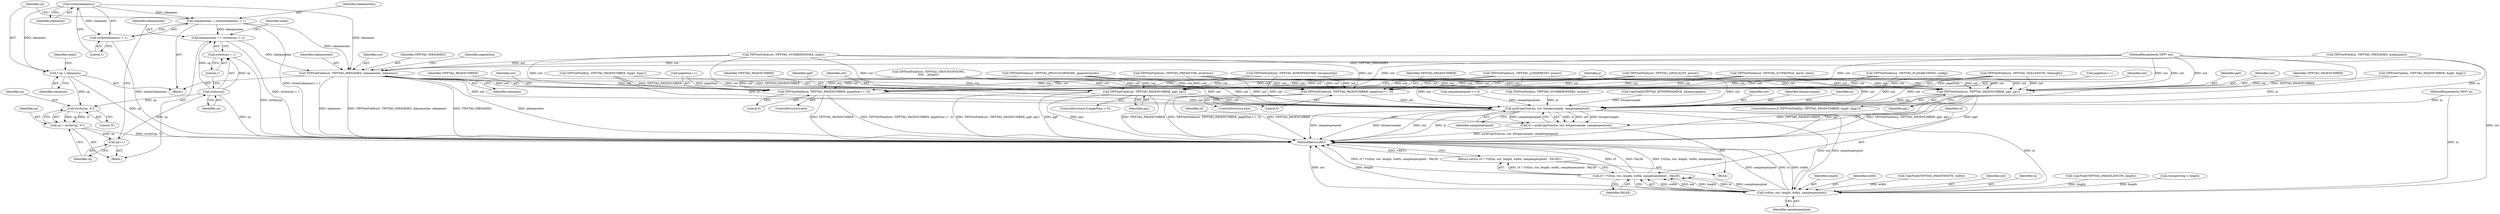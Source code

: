 digraph "0_libtiff_5c080298d59efa53264d7248bbe3a04660db6ef7_2@API" {
"1000619" [label="(Call,strlen(inknames))"];
"1000616" [label="(Call,inknameslen = strlen(inknames) + 1)"];
"1000638" [label="(Call,inknameslen += (strlen(cp) + 1))"];
"1000646" [label="(Call,TIFFSetField(out, TIFFTAG_INKNAMES, inknameslen, inknames))"];
"1000672" [label="(Call,TIFFSetField(out, TIFFTAG_PAGENUMBER, pg0, pg1))"];
"1000735" [label="(Call,pickCopyFunc(in, out, bitspersample, samplesperpixel))"];
"1000733" [label="(Call,cf = pickCopyFunc(in, out, bitspersample, samplesperpixel))"];
"1000743" [label="(Call,(*cf)(in, out, length, width, samplesperpixel))"];
"1000741" [label="(Call,cf ? (*cf)(in, out, length, width, samplesperpixel) : FALSE)"];
"1000740" [label="(Return,return (cf ? (*cf)(in, out, length, width, samplesperpixel) : FALSE);)"];
"1000678" [label="(Call,TIFFSetField(out, TIFFTAG_PAGENUMBER, pageNum++, 0))"];
"1000699" [label="(Call,TIFFSetField(out, TIFFTAG_PAGENUMBER, pg0, pg1))"];
"1000705" [label="(Call,TIFFSetField(out, TIFFTAG_PAGENUMBER, pageNum++, 0))"];
"1000618" [label="(Call,strlen(inknames) + 1)"];
"1000623" [label="(Call,* cp = inknames)"];
"1000633" [label="(Call,strchr(cp, '\0'))"];
"1000631" [label="(Call,cp = strchr(cp, '\0'))"];
"1000636" [label="(Call,cp++)"];
"1000641" [label="(Call,strlen(cp))"];
"1000640" [label="(Call,strlen(cp) + 1)"];
"1000604" [label="(Call,TIFFSetField(out, TIFFTAG_NUMBEROFINKS, ninks))"];
"1000614" [label="(Block,)"];
"1000665" [label="(Call,TIFFGetField(in, TIFFTAG_PAGENUMBER, &pg0, &pg1))"];
"1000695" [label="(ControlStructure,if (pageNum < 0))"];
"1000701" [label="(Identifier,TIFFTAG_PAGENUMBER)"];
"1000437" [label="(Call,samplesperpixel <= 4)"];
"1000428" [label="(Call,TIFFSetField(out, TIFFTAG_PLANARCONFIG, config))"];
"1000734" [label="(Identifier,cf)"];
"1000748" [label="(Identifier,samplesperpixel)"];
"1000521" [label="(Call,TIFFSetField(out, TIFFTAG_LZMAPRESET, preset))"];
"1000617" [label="(Identifier,inknameslen)"];
"1000677" [label="(ControlStructure,else)"];
"1000733" [label="(Call,cf = pickCopyFunc(in, out, bitspersample, samplesperpixel))"];
"1000739" [label="(Identifier,samplesperpixel)"];
"1000642" [label="(Identifier,cp)"];
"1000675" [label="(Identifier,pg0)"];
"1000735" [label="(Call,pickCopyFunc(in, out, bitspersample, samplesperpixel))"];
"1000456" [label="(Call,TIFFSetField(out, TIFFTAG_JPEGCOLORMODE, jpegcolormode))"];
"1000512" [label="(Call,TIFFSetField(out, TIFFTAG_ZIPQUALITY, preset))"];
"1000746" [label="(Identifier,length)"];
"1000707" [label="(Identifier,TIFFTAG_PAGENUMBER)"];
"1000643" [label="(Literal,1)"];
"1000681" [label="(Call,pageNum++)"];
"1000743" [label="(Call,(*cf)(in, out, length, width, samplesperpixel))"];
"1000647" [label="(Identifier,out)"];
"1000702" [label="(Identifier,pg0)"];
"1000598" [label="(Call,TIFFGetField(in, TIFFTAG_NUMBEROFINKS, &ninks))"];
"1000621" [label="(Literal,1)"];
"1000650" [label="(Identifier,inknames)"];
"1000119" [label="(Block,)"];
"1000490" [label="(Call,TIFFSetField(out, TIFFTAG_PREDICTOR, predictor))"];
"1000640" [label="(Call,strlen(cp) + 1)"];
"1000673" [label="(Identifier,out)"];
"1000664" [label="(ControlStructure,if (TIFFGetField(in, TIFFTAG_PAGENUMBER, &pg0, &pg1)))"];
"1000740" [label="(Return,return (cf ? (*cf)(in, out, length, width, samplesperpixel) : FALSE);)"];
"1000704" [label="(ControlStructure,else)"];
"1000747" [label="(Identifier,width)"];
"1000633" [label="(Call,strchr(cp, '\0'))"];
"1000672" [label="(Call,TIFFSetField(out, TIFFTAG_PAGENUMBER, pg0, pg1))"];
"1000703" [label="(Identifier,pg1)"];
"1000630" [label="(Block,)"];
"1000134" [label="(Call,CopyField(TIFFTAG_IMAGEWIDTH, width))"];
"1000637" [label="(Identifier,cp)"];
"1000623" [label="(Call,* cp = inknames)"];
"1000749" [label="(Identifier,FALSE)"];
"1000683" [label="(Literal,0)"];
"1000140" [label="(Call,CopyField(TIFFTAG_BITSPERSAMPLE, bitspersample))"];
"1000641" [label="(Call,strlen(cp))"];
"1000745" [label="(Identifier,out)"];
"1000620" [label="(Identifier,inknames)"];
"1000589" [label="(Call,TIFFSetField(out, TIFFTAG_ICCPROFILE, len32, data))"];
"1000676" [label="(Identifier,pg1)"];
"1000706" [label="(Identifier,out)"];
"1000624" [label="(Identifier,cp)"];
"1000744" [label="(Identifier,in)"];
"1000366" [label="(Call,TIFFSetField(out, TIFFTAG_TILELENGTH, tilelength))"];
"1000638" [label="(Call,inknameslen += (strlen(cp) + 1))"];
"1000674" [label="(Identifier,TIFFTAG_PAGENUMBER)"];
"1000645" [label="(Identifier,ninks)"];
"1000609" [label="(Call,TIFFGetField(in, TIFFTAG_INKNAMES, &inknames))"];
"1000628" [label="(Identifier,ninks)"];
"1000540" [label="(Call,TIFFSetField(out, TIFFTAG_GROUP3OPTIONS,\n\t\t\t\t\t    g3opts))"];
"1000646" [label="(Call,TIFFSetField(out, TIFFTAG_INKNAMES, inknameslen, inknames))"];
"1000678" [label="(Call,TIFFSetField(out, TIFFTAG_PAGENUMBER, pageNum++, 0))"];
"1000737" [label="(Identifier,out)"];
"1000699" [label="(Call,TIFFSetField(out, TIFFTAG_PAGENUMBER, pg0, pg1))"];
"1000625" [label="(Identifier,inknames)"];
"1000634" [label="(Identifier,cp)"];
"1000705" [label="(Call,TIFFSetField(out, TIFFTAG_PAGENUMBER, pageNum++, 0))"];
"1000648" [label="(Identifier,TIFFTAG_INKNAMES)"];
"1000117" [label="(MethodParameterIn,TIFF* in)"];
"1000618" [label="(Call,strlen(inknames) + 1)"];
"1000639" [label="(Identifier,inknameslen)"];
"1000750" [label="(MethodReturn,RET)"];
"1000631" [label="(Call,cp = strchr(cp, '\0'))"];
"1000679" [label="(Identifier,out)"];
"1000137" [label="(Call,CopyField(TIFFTAG_IMAGELENGTH, length))"];
"1000619" [label="(Call,strlen(inknames))"];
"1000636" [label="(Call,cp++)"];
"1000417" [label="(Call,TIFFSetField(out, TIFFTAG_ROWSPERSTRIP, rowsperstrip))"];
"1000700" [label="(Identifier,out)"];
"1000656" [label="(Identifier,pageInSeq)"];
"1000118" [label="(MethodParameterIn,TIFF* out)"];
"1000687" [label="(Call,TIFFGetField(in, TIFFTAG_PAGENUMBER, &pg0, &pg1))"];
"1000649" [label="(Identifier,inknameslen)"];
"1000708" [label="(Call,pageNum++)"];
"1000616" [label="(Call,inknameslen = strlen(inknames) + 1)"];
"1000394" [label="(Call,rowsperstrip > length)"];
"1000713" [label="(Identifier,p)"];
"1000741" [label="(Call,cf ? (*cf)(in, out, length, width, samplesperpixel) : FALSE)"];
"1000632" [label="(Identifier,cp)"];
"1000710" [label="(Literal,0)"];
"1000738" [label="(Identifier,bitspersample)"];
"1000635" [label="(Literal,'\0')"];
"1000680" [label="(Identifier,TIFFTAG_PAGENUMBER)"];
"1000736" [label="(Identifier,in)"];
"1000742" [label="(Identifier,cf)"];
"1000619" -> "1000618"  [label="AST: "];
"1000619" -> "1000620"  [label="CFG: "];
"1000620" -> "1000619"  [label="AST: "];
"1000621" -> "1000619"  [label="CFG: "];
"1000619" -> "1000616"  [label="DDG: inknames"];
"1000619" -> "1000618"  [label="DDG: inknames"];
"1000619" -> "1000623"  [label="DDG: inknames"];
"1000619" -> "1000646"  [label="DDG: inknames"];
"1000616" -> "1000614"  [label="AST: "];
"1000616" -> "1000618"  [label="CFG: "];
"1000617" -> "1000616"  [label="AST: "];
"1000618" -> "1000616"  [label="AST: "];
"1000624" -> "1000616"  [label="CFG: "];
"1000616" -> "1000750"  [label="DDG: strlen(inknames) + 1"];
"1000616" -> "1000638"  [label="DDG: inknameslen"];
"1000616" -> "1000646"  [label="DDG: inknameslen"];
"1000638" -> "1000630"  [label="AST: "];
"1000638" -> "1000640"  [label="CFG: "];
"1000639" -> "1000638"  [label="AST: "];
"1000640" -> "1000638"  [label="AST: "];
"1000645" -> "1000638"  [label="CFG: "];
"1000638" -> "1000750"  [label="DDG: strlen(cp) + 1"];
"1000641" -> "1000638"  [label="DDG: cp"];
"1000638" -> "1000646"  [label="DDG: inknameslen"];
"1000646" -> "1000614"  [label="AST: "];
"1000646" -> "1000650"  [label="CFG: "];
"1000647" -> "1000646"  [label="AST: "];
"1000648" -> "1000646"  [label="AST: "];
"1000649" -> "1000646"  [label="AST: "];
"1000650" -> "1000646"  [label="AST: "];
"1000656" -> "1000646"  [label="CFG: "];
"1000646" -> "1000750"  [label="DDG: inknames"];
"1000646" -> "1000750"  [label="DDG: TIFFSetField(out, TIFFTAG_INKNAMES, inknameslen, inknames)"];
"1000646" -> "1000750"  [label="DDG: TIFFTAG_INKNAMES"];
"1000646" -> "1000750"  [label="DDG: inknameslen"];
"1000604" -> "1000646"  [label="DDG: out"];
"1000118" -> "1000646"  [label="DDG: out"];
"1000609" -> "1000646"  [label="DDG: TIFFTAG_INKNAMES"];
"1000646" -> "1000672"  [label="DDG: out"];
"1000646" -> "1000678"  [label="DDG: out"];
"1000646" -> "1000699"  [label="DDG: out"];
"1000646" -> "1000705"  [label="DDG: out"];
"1000646" -> "1000735"  [label="DDG: out"];
"1000672" -> "1000664"  [label="AST: "];
"1000672" -> "1000676"  [label="CFG: "];
"1000673" -> "1000672"  [label="AST: "];
"1000674" -> "1000672"  [label="AST: "];
"1000675" -> "1000672"  [label="AST: "];
"1000676" -> "1000672"  [label="AST: "];
"1000713" -> "1000672"  [label="CFG: "];
"1000672" -> "1000750"  [label="DDG: pg1"];
"1000672" -> "1000750"  [label="DDG: TIFFSetField(out, TIFFTAG_PAGENUMBER, pg0, pg1)"];
"1000672" -> "1000750"  [label="DDG: pg0"];
"1000672" -> "1000750"  [label="DDG: TIFFTAG_PAGENUMBER"];
"1000456" -> "1000672"  [label="DDG: out"];
"1000521" -> "1000672"  [label="DDG: out"];
"1000490" -> "1000672"  [label="DDG: out"];
"1000512" -> "1000672"  [label="DDG: out"];
"1000589" -> "1000672"  [label="DDG: out"];
"1000366" -> "1000672"  [label="DDG: out"];
"1000417" -> "1000672"  [label="DDG: out"];
"1000604" -> "1000672"  [label="DDG: out"];
"1000540" -> "1000672"  [label="DDG: out"];
"1000428" -> "1000672"  [label="DDG: out"];
"1000118" -> "1000672"  [label="DDG: out"];
"1000665" -> "1000672"  [label="DDG: TIFFTAG_PAGENUMBER"];
"1000672" -> "1000735"  [label="DDG: out"];
"1000735" -> "1000733"  [label="AST: "];
"1000735" -> "1000739"  [label="CFG: "];
"1000736" -> "1000735"  [label="AST: "];
"1000737" -> "1000735"  [label="AST: "];
"1000738" -> "1000735"  [label="AST: "];
"1000739" -> "1000735"  [label="AST: "];
"1000733" -> "1000735"  [label="CFG: "];
"1000735" -> "1000750"  [label="DDG: samplesperpixel"];
"1000735" -> "1000750"  [label="DDG: bitspersample"];
"1000735" -> "1000750"  [label="DDG: out"];
"1000735" -> "1000750"  [label="DDG: in"];
"1000735" -> "1000733"  [label="DDG: in"];
"1000735" -> "1000733"  [label="DDG: out"];
"1000735" -> "1000733"  [label="DDG: bitspersample"];
"1000735" -> "1000733"  [label="DDG: samplesperpixel"];
"1000598" -> "1000735"  [label="DDG: in"];
"1000609" -> "1000735"  [label="DDG: in"];
"1000665" -> "1000735"  [label="DDG: in"];
"1000687" -> "1000735"  [label="DDG: in"];
"1000117" -> "1000735"  [label="DDG: in"];
"1000699" -> "1000735"  [label="DDG: out"];
"1000456" -> "1000735"  [label="DDG: out"];
"1000521" -> "1000735"  [label="DDG: out"];
"1000678" -> "1000735"  [label="DDG: out"];
"1000490" -> "1000735"  [label="DDG: out"];
"1000705" -> "1000735"  [label="DDG: out"];
"1000512" -> "1000735"  [label="DDG: out"];
"1000589" -> "1000735"  [label="DDG: out"];
"1000366" -> "1000735"  [label="DDG: out"];
"1000417" -> "1000735"  [label="DDG: out"];
"1000604" -> "1000735"  [label="DDG: out"];
"1000540" -> "1000735"  [label="DDG: out"];
"1000428" -> "1000735"  [label="DDG: out"];
"1000118" -> "1000735"  [label="DDG: out"];
"1000140" -> "1000735"  [label="DDG: bitspersample"];
"1000437" -> "1000735"  [label="DDG: samplesperpixel"];
"1000735" -> "1000743"  [label="DDG: in"];
"1000735" -> "1000743"  [label="DDG: out"];
"1000735" -> "1000743"  [label="DDG: samplesperpixel"];
"1000733" -> "1000119"  [label="AST: "];
"1000734" -> "1000733"  [label="AST: "];
"1000742" -> "1000733"  [label="CFG: "];
"1000733" -> "1000750"  [label="DDG: pickCopyFunc(in, out, bitspersample, samplesperpixel)"];
"1000743" -> "1000741"  [label="AST: "];
"1000743" -> "1000748"  [label="CFG: "];
"1000744" -> "1000743"  [label="AST: "];
"1000745" -> "1000743"  [label="AST: "];
"1000746" -> "1000743"  [label="AST: "];
"1000747" -> "1000743"  [label="AST: "];
"1000748" -> "1000743"  [label="AST: "];
"1000741" -> "1000743"  [label="CFG: "];
"1000743" -> "1000750"  [label="DDG: samplesperpixel"];
"1000743" -> "1000750"  [label="DDG: in"];
"1000743" -> "1000750"  [label="DDG: width"];
"1000743" -> "1000750"  [label="DDG: out"];
"1000743" -> "1000750"  [label="DDG: length"];
"1000743" -> "1000741"  [label="DDG: width"];
"1000743" -> "1000741"  [label="DDG: out"];
"1000743" -> "1000741"  [label="DDG: length"];
"1000743" -> "1000741"  [label="DDG: in"];
"1000743" -> "1000741"  [label="DDG: samplesperpixel"];
"1000117" -> "1000743"  [label="DDG: in"];
"1000118" -> "1000743"  [label="DDG: out"];
"1000394" -> "1000743"  [label="DDG: length"];
"1000137" -> "1000743"  [label="DDG: length"];
"1000134" -> "1000743"  [label="DDG: width"];
"1000741" -> "1000740"  [label="AST: "];
"1000741" -> "1000749"  [label="CFG: "];
"1000742" -> "1000741"  [label="AST: "];
"1000749" -> "1000741"  [label="AST: "];
"1000740" -> "1000741"  [label="CFG: "];
"1000741" -> "1000750"  [label="DDG: cf"];
"1000741" -> "1000750"  [label="DDG: FALSE"];
"1000741" -> "1000750"  [label="DDG: (*cf)(in, out, length, width, samplesperpixel)"];
"1000741" -> "1000750"  [label="DDG: cf ? (*cf)(in, out, length, width, samplesperpixel) : FALSE"];
"1000741" -> "1000740"  [label="DDG: cf ? (*cf)(in, out, length, width, samplesperpixel) : FALSE"];
"1000740" -> "1000119"  [label="AST: "];
"1000750" -> "1000740"  [label="CFG: "];
"1000740" -> "1000750"  [label="DDG: <RET>"];
"1000678" -> "1000677"  [label="AST: "];
"1000678" -> "1000683"  [label="CFG: "];
"1000679" -> "1000678"  [label="AST: "];
"1000680" -> "1000678"  [label="AST: "];
"1000681" -> "1000678"  [label="AST: "];
"1000683" -> "1000678"  [label="AST: "];
"1000713" -> "1000678"  [label="CFG: "];
"1000678" -> "1000750"  [label="DDG: TIFFSetField(out, TIFFTAG_PAGENUMBER, pageNum++, 0)"];
"1000678" -> "1000750"  [label="DDG: TIFFTAG_PAGENUMBER"];
"1000456" -> "1000678"  [label="DDG: out"];
"1000521" -> "1000678"  [label="DDG: out"];
"1000490" -> "1000678"  [label="DDG: out"];
"1000512" -> "1000678"  [label="DDG: out"];
"1000589" -> "1000678"  [label="DDG: out"];
"1000366" -> "1000678"  [label="DDG: out"];
"1000417" -> "1000678"  [label="DDG: out"];
"1000604" -> "1000678"  [label="DDG: out"];
"1000540" -> "1000678"  [label="DDG: out"];
"1000428" -> "1000678"  [label="DDG: out"];
"1000118" -> "1000678"  [label="DDG: out"];
"1000681" -> "1000678"  [label="DDG: pageNum"];
"1000699" -> "1000695"  [label="AST: "];
"1000699" -> "1000703"  [label="CFG: "];
"1000700" -> "1000699"  [label="AST: "];
"1000701" -> "1000699"  [label="AST: "];
"1000702" -> "1000699"  [label="AST: "];
"1000703" -> "1000699"  [label="AST: "];
"1000713" -> "1000699"  [label="CFG: "];
"1000699" -> "1000750"  [label="DDG: TIFFTAG_PAGENUMBER"];
"1000699" -> "1000750"  [label="DDG: TIFFSetField(out, TIFFTAG_PAGENUMBER, pg0, pg1)"];
"1000699" -> "1000750"  [label="DDG: pg0"];
"1000699" -> "1000750"  [label="DDG: pg1"];
"1000456" -> "1000699"  [label="DDG: out"];
"1000521" -> "1000699"  [label="DDG: out"];
"1000490" -> "1000699"  [label="DDG: out"];
"1000512" -> "1000699"  [label="DDG: out"];
"1000589" -> "1000699"  [label="DDG: out"];
"1000366" -> "1000699"  [label="DDG: out"];
"1000417" -> "1000699"  [label="DDG: out"];
"1000604" -> "1000699"  [label="DDG: out"];
"1000540" -> "1000699"  [label="DDG: out"];
"1000428" -> "1000699"  [label="DDG: out"];
"1000118" -> "1000699"  [label="DDG: out"];
"1000687" -> "1000699"  [label="DDG: TIFFTAG_PAGENUMBER"];
"1000705" -> "1000704"  [label="AST: "];
"1000705" -> "1000710"  [label="CFG: "];
"1000706" -> "1000705"  [label="AST: "];
"1000707" -> "1000705"  [label="AST: "];
"1000708" -> "1000705"  [label="AST: "];
"1000710" -> "1000705"  [label="AST: "];
"1000713" -> "1000705"  [label="CFG: "];
"1000705" -> "1000750"  [label="DDG: TIFFSetField(out, TIFFTAG_PAGENUMBER, pageNum++, 0)"];
"1000705" -> "1000750"  [label="DDG: TIFFTAG_PAGENUMBER"];
"1000456" -> "1000705"  [label="DDG: out"];
"1000521" -> "1000705"  [label="DDG: out"];
"1000490" -> "1000705"  [label="DDG: out"];
"1000512" -> "1000705"  [label="DDG: out"];
"1000589" -> "1000705"  [label="DDG: out"];
"1000366" -> "1000705"  [label="DDG: out"];
"1000417" -> "1000705"  [label="DDG: out"];
"1000604" -> "1000705"  [label="DDG: out"];
"1000540" -> "1000705"  [label="DDG: out"];
"1000428" -> "1000705"  [label="DDG: out"];
"1000118" -> "1000705"  [label="DDG: out"];
"1000687" -> "1000705"  [label="DDG: TIFFTAG_PAGENUMBER"];
"1000708" -> "1000705"  [label="DDG: pageNum"];
"1000618" -> "1000621"  [label="CFG: "];
"1000621" -> "1000618"  [label="AST: "];
"1000618" -> "1000750"  [label="DDG: strlen(inknames)"];
"1000623" -> "1000614"  [label="AST: "];
"1000623" -> "1000625"  [label="CFG: "];
"1000624" -> "1000623"  [label="AST: "];
"1000625" -> "1000623"  [label="AST: "];
"1000628" -> "1000623"  [label="CFG: "];
"1000623" -> "1000750"  [label="DDG: cp"];
"1000623" -> "1000633"  [label="DDG: cp"];
"1000633" -> "1000631"  [label="AST: "];
"1000633" -> "1000635"  [label="CFG: "];
"1000634" -> "1000633"  [label="AST: "];
"1000635" -> "1000633"  [label="AST: "];
"1000631" -> "1000633"  [label="CFG: "];
"1000633" -> "1000631"  [label="DDG: cp"];
"1000633" -> "1000631"  [label="DDG: '\0'"];
"1000641" -> "1000633"  [label="DDG: cp"];
"1000631" -> "1000630"  [label="AST: "];
"1000632" -> "1000631"  [label="AST: "];
"1000637" -> "1000631"  [label="CFG: "];
"1000631" -> "1000750"  [label="DDG: strchr(cp, '\0')"];
"1000631" -> "1000636"  [label="DDG: cp"];
"1000636" -> "1000630"  [label="AST: "];
"1000636" -> "1000637"  [label="CFG: "];
"1000637" -> "1000636"  [label="AST: "];
"1000639" -> "1000636"  [label="CFG: "];
"1000636" -> "1000641"  [label="DDG: cp"];
"1000641" -> "1000640"  [label="AST: "];
"1000641" -> "1000642"  [label="CFG: "];
"1000642" -> "1000641"  [label="AST: "];
"1000643" -> "1000641"  [label="CFG: "];
"1000641" -> "1000750"  [label="DDG: cp"];
"1000641" -> "1000640"  [label="DDG: cp"];
"1000640" -> "1000643"  [label="CFG: "];
"1000643" -> "1000640"  [label="AST: "];
"1000640" -> "1000750"  [label="DDG: strlen(cp)"];
}
